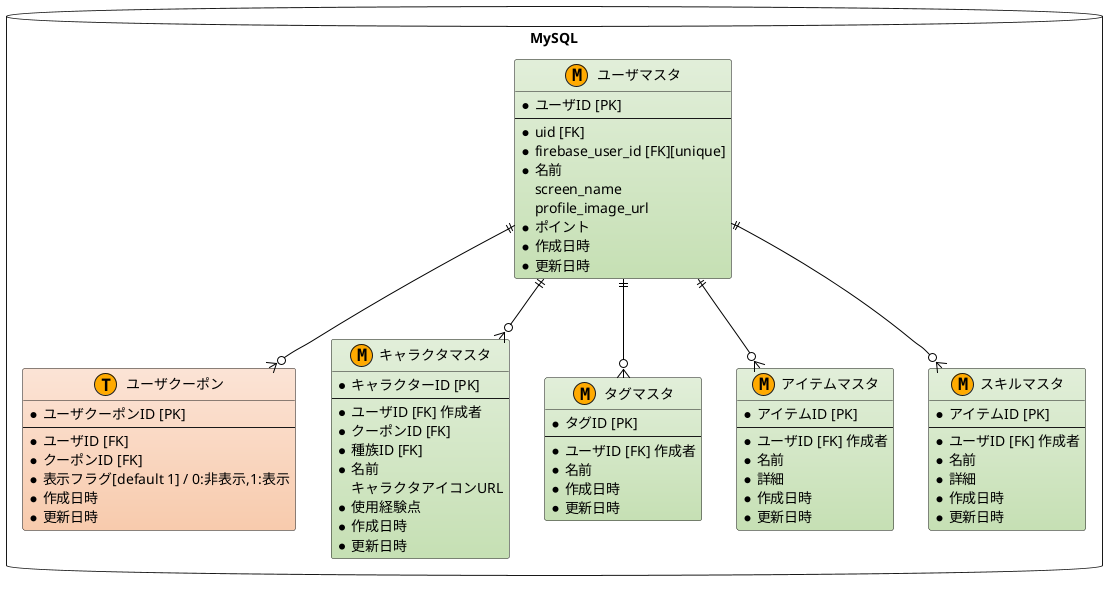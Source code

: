 @startuml
/'
  図の中で目立たせたいエンティティに着色するための
  色の名前（定数）を定義します。
'/
!define MAIN_ENTITY #E2EFDA-C6E0B4
!define MAIN_ENTITY_2 #FCE4D6-F8CBAD

/' 他の色も、用途が分りやすいように名前をつけます。 '/
!define METAL #F2F2F2-D9D9D9
!define MASTER_MARK_COLOR AAFFAA
!define TRANSACTION_MARK_COLOR FFAA00

/'
  デフォルトのスタイルを設定します。
  この場合の指定は class です。entity ではエラーになります。
'/
skinparam class {
    BackgroundColor METAL
    BcharactersColor Black
    ArrowColor Black
}


package "MySQL" as mysql <<Database>> {
    /'
      マスターテーブルを M、トランザクションを T などと安直にしていますが、
      チーム内でルールを決めればなんでも良いと思います。交差テーブルは "I" とか。
      角丸四角形が描けない代替です。
     '/
    entity "ユーザマスタ" as users <<M,TRANSACTION_MARK_COLOR>> MAIN_ENTITY {
        * ユーザID [PK]
        --
        * uid [FK]
        * firebase_user_id [FK][unique]
        * 名前
        screen_name
        profile_image_url
        * ポイント
        * 作成日時
        * 更新日時
    }
    entity "ユーザクーポン" as user_coupons <<T,TRANSACTION_MARK_COLOR>> MAIN_ENTITY_2 {
        * ユーザクーポンID [PK]
        --
        * ユーザID [FK]
        * クーポンID [FK]
        * 表示フラグ[default 1] / 0:非表示,1:表示
        * 作成日時
        * 更新日時
    }

    entity "キャラクタマスタ" as characters <<M,TRANSACTION_MARK_COLOR>> MAIN_ENTITY {
        * キャラクターID [PK]
        --
        * ユーザID [FK] 作成者
        * クーポンID [FK]
        * 種族ID [FK]
        * 名前
        キャラクタアイコンURL
        * 使用経験点
        * 作成日時
        * 更新日時
    }

    entity "タグマスタ" as tags <<M,TRANSACTION_MARK_COLOR>> MAIN_ENTITY {
        * タグID [PK]
        --
        * ユーザID [FK] 作成者
        * 名前
        * 作成日時
        * 更新日時
    }
    entity "アイテムマスタ" as items <<M,TRANSACTION_MARK_COLOR>> MAIN_ENTITY {
        * アイテムID [PK]
        --
        * ユーザID [FK] 作成者
        * 名前
        * 詳細
        * 作成日時
        * 更新日時
    }
    entity "スキルマスタ" as skills <<M,TRANSACTION_MARK_COLOR>> MAIN_ENTITY {
        * アイテムID [PK]
        --
        * ユーザID [FK] 作成者
        * 名前
        * 詳細
        * 作成日時
        * 更新日時
    }
}


users ||--o{ user_coupons
users ||--o{ skills
users ||--o{ tags
users ||--o{ characters
users ||--o{ items


@enduml